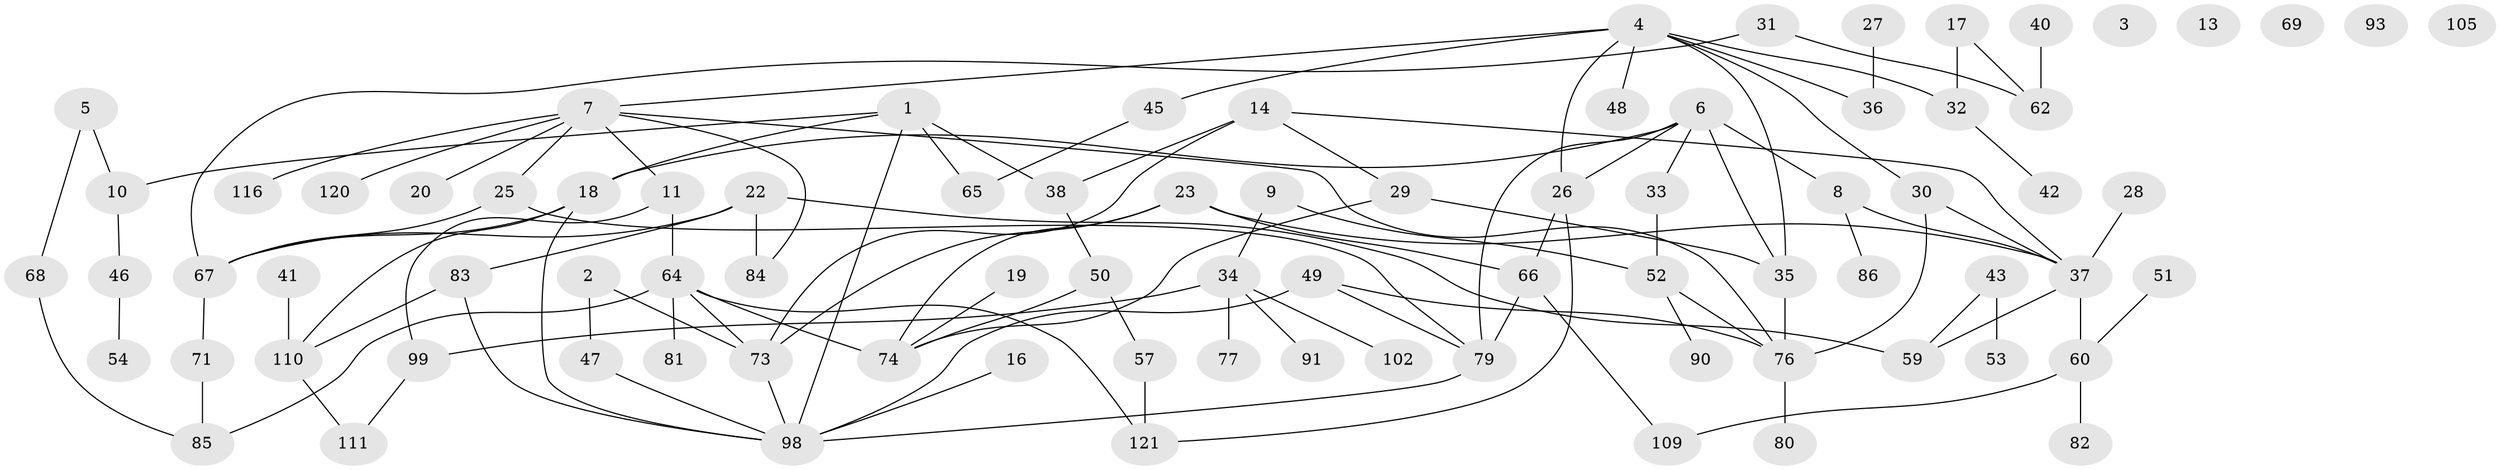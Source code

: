 // Generated by graph-tools (version 1.1) at 2025/23/03/03/25 07:23:27]
// undirected, 84 vertices, 113 edges
graph export_dot {
graph [start="1"]
  node [color=gray90,style=filled];
  1 [super="+104"];
  2 [super="+15"];
  3;
  4 [super="+97"];
  5;
  6;
  7 [super="+44"];
  8 [super="+21"];
  9 [super="+122"];
  10 [super="+12"];
  11;
  13;
  14 [super="+94"];
  16;
  17 [super="+39"];
  18 [super="+24"];
  19;
  20;
  22 [super="+72"];
  23 [super="+100"];
  25 [super="+58"];
  26 [super="+107"];
  27;
  28 [super="+123"];
  29 [super="+108"];
  30 [super="+70"];
  31;
  32 [super="+55"];
  33;
  34 [super="+89"];
  35 [super="+117"];
  36;
  37 [super="+61"];
  38 [super="+56"];
  40;
  41;
  42;
  43;
  45;
  46 [super="+75"];
  47;
  48;
  49;
  50 [super="+96"];
  51;
  52 [super="+63"];
  53;
  54;
  57 [super="+92"];
  59 [super="+95"];
  60 [super="+87"];
  62;
  64 [super="+115"];
  65;
  66;
  67 [super="+118"];
  68;
  69;
  71;
  73 [super="+88"];
  74 [super="+78"];
  76 [super="+103"];
  77;
  79 [super="+119"];
  80;
  81;
  82 [super="+106"];
  83 [super="+113"];
  84;
  85;
  86 [super="+114"];
  90;
  91;
  93;
  98 [super="+101"];
  99;
  102;
  105;
  109;
  110 [super="+112"];
  111;
  116;
  120;
  121;
  1 -- 65;
  1 -- 38;
  1 -- 10;
  1 -- 98;
  1 -- 18;
  2 -- 47;
  2 -- 73;
  4 -- 7;
  4 -- 35;
  4 -- 36;
  4 -- 45;
  4 -- 48;
  4 -- 26;
  4 -- 30;
  4 -- 32;
  5 -- 68;
  5 -- 10;
  6 -- 33;
  6 -- 79;
  6 -- 35;
  6 -- 26;
  6 -- 18;
  6 -- 8;
  7 -- 11;
  7 -- 20;
  7 -- 116;
  7 -- 120;
  7 -- 25;
  7 -- 84;
  7 -- 76;
  8 -- 86;
  8 -- 37;
  9 -- 34;
  9 -- 52;
  10 -- 46;
  11 -- 64;
  11 -- 99;
  14 -- 29;
  14 -- 38;
  14 -- 73;
  14 -- 37;
  16 -- 98;
  17 -- 62;
  17 -- 32;
  18 -- 98;
  18 -- 67;
  18 -- 110;
  19 -- 74;
  22 -- 59;
  22 -- 84;
  22 -- 83;
  22 -- 67;
  23 -- 66;
  23 -- 74;
  23 -- 73;
  23 -- 37;
  25 -- 67;
  25 -- 79;
  26 -- 121;
  26 -- 66;
  27 -- 36;
  28 -- 37;
  29 -- 74;
  29 -- 35;
  30 -- 76;
  30 -- 37;
  31 -- 62;
  31 -- 67;
  32 -- 42;
  33 -- 52;
  34 -- 77;
  34 -- 102;
  34 -- 91;
  34 -- 99;
  35 -- 76;
  37 -- 59;
  37 -- 60;
  38 -- 50;
  40 -- 62;
  41 -- 110;
  43 -- 53;
  43 -- 59;
  45 -- 65;
  46 -- 54;
  47 -- 98;
  49 -- 79;
  49 -- 98;
  49 -- 76;
  50 -- 74;
  50 -- 57;
  51 -- 60;
  52 -- 90;
  52 -- 76;
  57 -- 121;
  60 -- 82;
  60 -- 109;
  64 -- 81;
  64 -- 121;
  64 -- 85;
  64 -- 74;
  64 -- 73;
  66 -- 79;
  66 -- 109;
  67 -- 71;
  68 -- 85;
  71 -- 85;
  73 -- 98;
  76 -- 80;
  79 -- 98;
  83 -- 98;
  83 -- 110;
  99 -- 111;
  110 -- 111;
}
